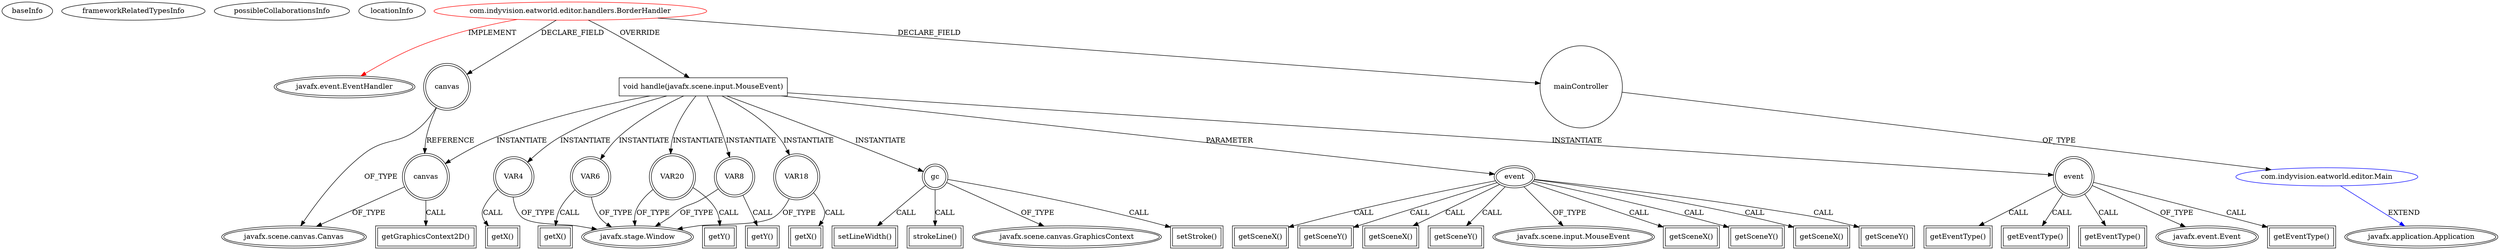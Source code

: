 digraph {
baseInfo[graphId=3192,category="extension_graph",isAnonymous=false,possibleRelation=true]
frameworkRelatedTypesInfo[0="javafx.event.EventHandler"]
possibleCollaborationsInfo[0="3192~FIELD_DECLARATION-~javafx.event.EventHandler ~javafx.application.Application ~false~false"]
locationInfo[projectName="indysvision-EatWorldEditor",filePath="/indysvision-EatWorldEditor/EatWorldEditor-master/src/com/indyvision/eatworld/editor/handlers/BorderHandler.java",contextSignature="BorderHandler",graphId="3192"]
0[label="com.indyvision.eatworld.editor.handlers.BorderHandler",vertexType="ROOT_CLIENT_CLASS_DECLARATION",isFrameworkType=false,color=red]
1[label="javafx.event.EventHandler",vertexType="FRAMEWORK_INTERFACE_TYPE",isFrameworkType=true,peripheries=2]
2[label="canvas",vertexType="FIELD_DECLARATION",isFrameworkType=true,peripheries=2,shape=circle]
3[label="javafx.scene.canvas.Canvas",vertexType="FRAMEWORK_CLASS_TYPE",isFrameworkType=true,peripheries=2]
4[label="mainController",vertexType="FIELD_DECLARATION",isFrameworkType=false,shape=circle]
5[label="com.indyvision.eatworld.editor.Main",vertexType="REFERENCE_CLIENT_CLASS_DECLARATION",isFrameworkType=false,color=blue]
6[label="javafx.application.Application",vertexType="FRAMEWORK_CLASS_TYPE",isFrameworkType=true,peripheries=2]
7[label="void handle(javafx.scene.input.MouseEvent)",vertexType="OVERRIDING_METHOD_DECLARATION",isFrameworkType=false,shape=box]
8[label="event",vertexType="PARAMETER_DECLARATION",isFrameworkType=true,peripheries=2]
9[label="javafx.scene.input.MouseEvent",vertexType="FRAMEWORK_CLASS_TYPE",isFrameworkType=true,peripheries=2]
10[label="canvas",vertexType="VARIABLE_EXPRESION",isFrameworkType=true,peripheries=2,shape=circle]
11[label="getGraphicsContext2D()",vertexType="INSIDE_CALL",isFrameworkType=true,peripheries=2,shape=box]
13[label="event",vertexType="VARIABLE_EXPRESION",isFrameworkType=true,peripheries=2,shape=circle]
15[label="javafx.event.Event",vertexType="FRAMEWORK_CLASS_TYPE",isFrameworkType=true,peripheries=2]
14[label="getEventType()",vertexType="INSIDE_CALL",isFrameworkType=true,peripheries=2,shape=box]
17[label="getSceneX()",vertexType="INSIDE_CALL",isFrameworkType=true,peripheries=2,shape=box]
19[label="getSceneY()",vertexType="INSIDE_CALL",isFrameworkType=true,peripheries=2,shape=box]
20[label="VAR4",vertexType="VARIABLE_EXPRESION",isFrameworkType=true,peripheries=2,shape=circle]
22[label="javafx.stage.Window",vertexType="FRAMEWORK_CLASS_TYPE",isFrameworkType=true,peripheries=2]
21[label="getX()",vertexType="INSIDE_CALL",isFrameworkType=true,peripheries=2,shape=box]
24[label="getSceneX()",vertexType="INSIDE_CALL",isFrameworkType=true,peripheries=2,shape=box]
25[label="VAR6",vertexType="VARIABLE_EXPRESION",isFrameworkType=true,peripheries=2,shape=circle]
26[label="getX()",vertexType="INSIDE_CALL",isFrameworkType=true,peripheries=2,shape=box]
29[label="getSceneY()",vertexType="INSIDE_CALL",isFrameworkType=true,peripheries=2,shape=box]
30[label="VAR8",vertexType="VARIABLE_EXPRESION",isFrameworkType=true,peripheries=2,shape=circle]
31[label="getY()",vertexType="INSIDE_CALL",isFrameworkType=true,peripheries=2,shape=box]
34[label="getEventType()",vertexType="INSIDE_CALL",isFrameworkType=true,peripheries=2,shape=box]
36[label="getSceneX()",vertexType="INSIDE_CALL",isFrameworkType=true,peripheries=2,shape=box]
38[label="getSceneY()",vertexType="INSIDE_CALL",isFrameworkType=true,peripheries=2,shape=box]
40[label="getEventType()",vertexType="INSIDE_CALL",isFrameworkType=true,peripheries=2,shape=box]
42[label="getEventType()",vertexType="INSIDE_CALL",isFrameworkType=true,peripheries=2,shape=box]
43[label="gc",vertexType="VARIABLE_EXPRESION",isFrameworkType=true,peripheries=2,shape=circle]
45[label="javafx.scene.canvas.GraphicsContext",vertexType="FRAMEWORK_CLASS_TYPE",isFrameworkType=true,peripheries=2]
44[label="setStroke()",vertexType="INSIDE_CALL",isFrameworkType=true,peripheries=2,shape=box]
47[label="setLineWidth()",vertexType="INSIDE_CALL",isFrameworkType=true,peripheries=2,shape=box]
49[label="strokeLine()",vertexType="INSIDE_CALL",isFrameworkType=true,peripheries=2,shape=box]
51[label="getSceneX()",vertexType="INSIDE_CALL",isFrameworkType=true,peripheries=2,shape=box]
52[label="VAR18",vertexType="VARIABLE_EXPRESION",isFrameworkType=true,peripheries=2,shape=circle]
53[label="getX()",vertexType="INSIDE_CALL",isFrameworkType=true,peripheries=2,shape=box]
56[label="getSceneY()",vertexType="INSIDE_CALL",isFrameworkType=true,peripheries=2,shape=box]
57[label="VAR20",vertexType="VARIABLE_EXPRESION",isFrameworkType=true,peripheries=2,shape=circle]
58[label="getY()",vertexType="INSIDE_CALL",isFrameworkType=true,peripheries=2,shape=box]
0->1[label="IMPLEMENT",color=red]
0->2[label="DECLARE_FIELD"]
2->3[label="OF_TYPE"]
0->4[label="DECLARE_FIELD"]
5->6[label="EXTEND",color=blue]
4->5[label="OF_TYPE"]
0->7[label="OVERRIDE"]
8->9[label="OF_TYPE"]
7->8[label="PARAMETER"]
7->10[label="INSTANTIATE"]
2->10[label="REFERENCE"]
10->3[label="OF_TYPE"]
10->11[label="CALL"]
7->13[label="INSTANTIATE"]
13->15[label="OF_TYPE"]
13->14[label="CALL"]
8->17[label="CALL"]
8->19[label="CALL"]
7->20[label="INSTANTIATE"]
20->22[label="OF_TYPE"]
20->21[label="CALL"]
8->24[label="CALL"]
7->25[label="INSTANTIATE"]
25->22[label="OF_TYPE"]
25->26[label="CALL"]
8->29[label="CALL"]
7->30[label="INSTANTIATE"]
30->22[label="OF_TYPE"]
30->31[label="CALL"]
13->34[label="CALL"]
8->36[label="CALL"]
8->38[label="CALL"]
13->40[label="CALL"]
13->42[label="CALL"]
7->43[label="INSTANTIATE"]
43->45[label="OF_TYPE"]
43->44[label="CALL"]
43->47[label="CALL"]
43->49[label="CALL"]
8->51[label="CALL"]
7->52[label="INSTANTIATE"]
52->22[label="OF_TYPE"]
52->53[label="CALL"]
8->56[label="CALL"]
7->57[label="INSTANTIATE"]
57->22[label="OF_TYPE"]
57->58[label="CALL"]
}
